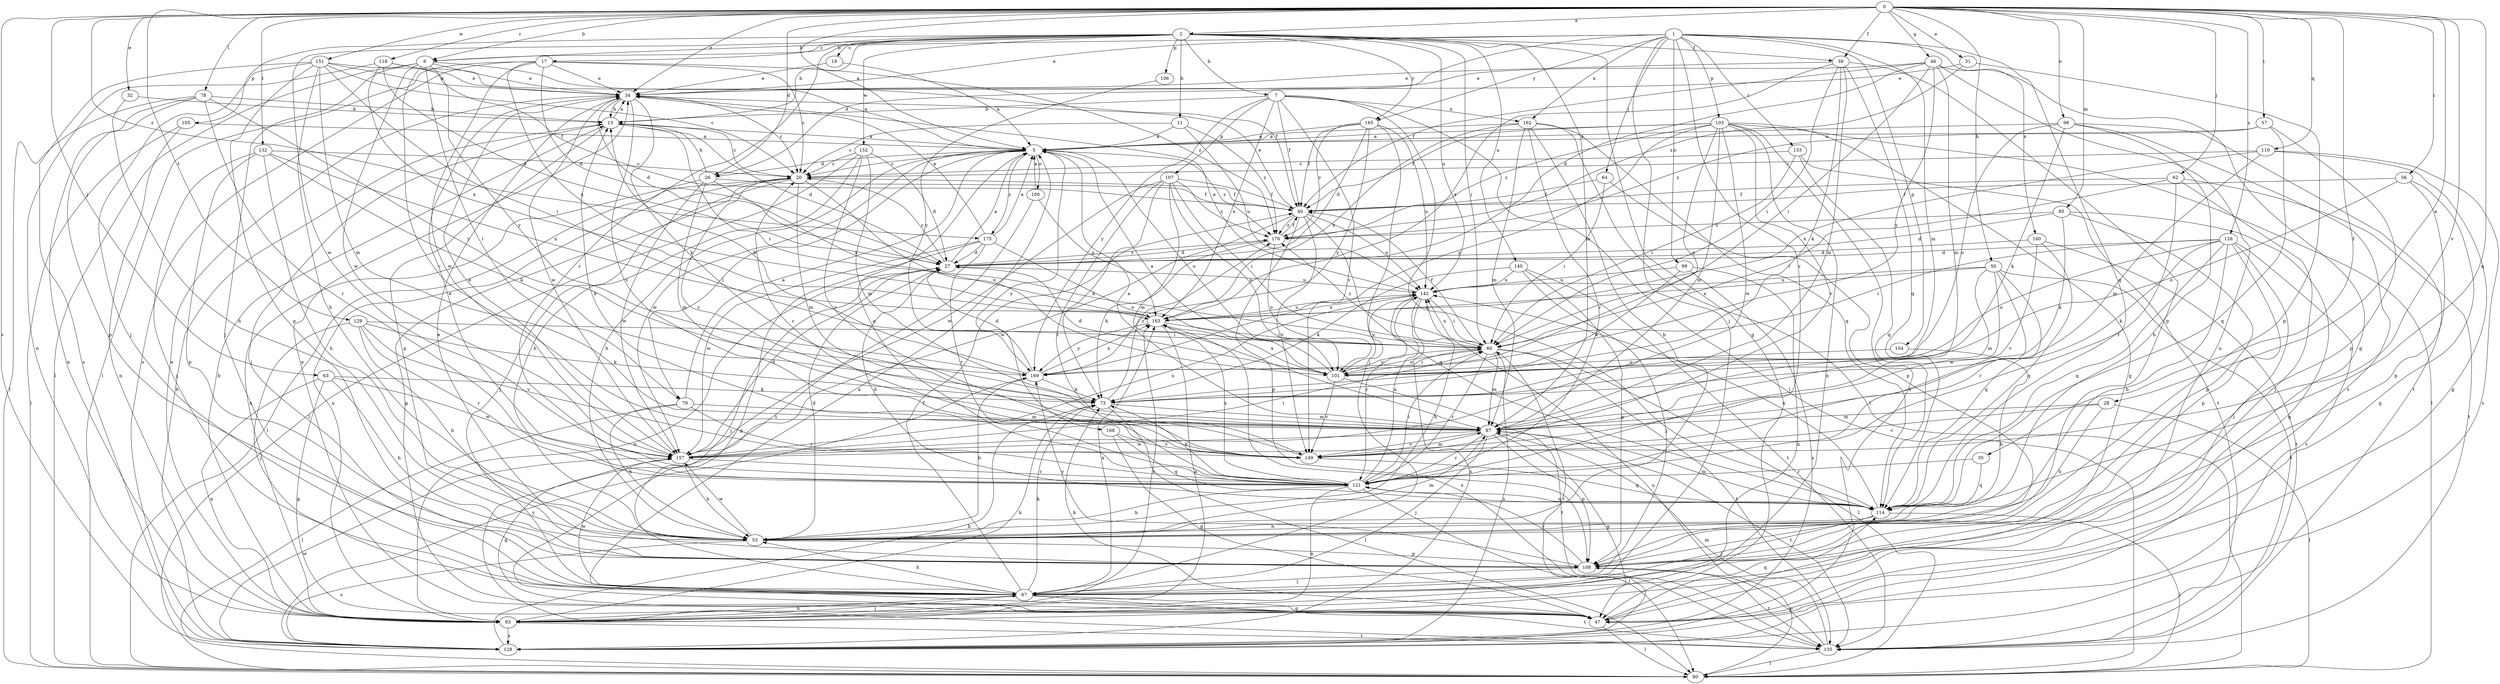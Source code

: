 strict digraph  {
0;
1;
2;
5;
6;
7;
11;
13;
17;
18;
20;
26;
27;
28;
31;
32;
34;
35;
39;
40;
46;
47;
50;
53;
56;
57;
60;
62;
63;
64;
67;
73;
78;
79;
80;
85;
87;
93;
98;
99;
100;
101;
103;
104;
105;
106;
107;
108;
110;
114;
118;
121;
126;
128;
129;
132;
133;
135;
140;
142;
149;
151;
152;
157;
160;
162;
163;
165;
168;
169;
175;
176;
0 -> 2  [label=a];
0 -> 5  [label=a];
0 -> 6  [label=b];
0 -> 26  [label=d];
0 -> 28  [label=e];
0 -> 31  [label=e];
0 -> 32  [label=e];
0 -> 34  [label=e];
0 -> 35  [label=f];
0 -> 39  [label=f];
0 -> 46  [label=g];
0 -> 50  [label=h];
0 -> 56  [label=i];
0 -> 57  [label=i];
0 -> 62  [label=j];
0 -> 63  [label=j];
0 -> 78  [label=l];
0 -> 85  [label=m];
0 -> 98  [label=o];
0 -> 110  [label=q];
0 -> 114  [label=q];
0 -> 118  [label=r];
0 -> 126  [label=s];
0 -> 128  [label=s];
0 -> 129  [label=t];
0 -> 132  [label=t];
0 -> 149  [label=v];
0 -> 151  [label=w];
0 -> 175  [label=z];
1 -> 6  [label=b];
1 -> 26  [label=d];
1 -> 34  [label=e];
1 -> 64  [label=j];
1 -> 67  [label=j];
1 -> 87  [label=m];
1 -> 99  [label=o];
1 -> 103  [label=p];
1 -> 104  [label=p];
1 -> 114  [label=q];
1 -> 121  [label=r];
1 -> 133  [label=t];
1 -> 160  [label=x];
1 -> 162  [label=x];
1 -> 165  [label=y];
2 -> 6  [label=b];
2 -> 7  [label=b];
2 -> 11  [label=b];
2 -> 13  [label=b];
2 -> 17  [label=c];
2 -> 18  [label=c];
2 -> 39  [label=f];
2 -> 47  [label=g];
2 -> 60  [label=i];
2 -> 87  [label=m];
2 -> 105  [label=p];
2 -> 106  [label=p];
2 -> 121  [label=r];
2 -> 140  [label=u];
2 -> 142  [label=u];
2 -> 152  [label=w];
2 -> 157  [label=w];
2 -> 165  [label=y];
5 -> 20  [label=c];
5 -> 26  [label=d];
5 -> 53  [label=h];
5 -> 79  [label=l];
5 -> 100  [label=o];
5 -> 101  [label=o];
5 -> 157  [label=w];
5 -> 168  [label=y];
5 -> 175  [label=z];
5 -> 176  [label=z];
6 -> 34  [label=e];
6 -> 40  [label=f];
6 -> 67  [label=j];
6 -> 79  [label=l];
6 -> 80  [label=l];
6 -> 149  [label=v];
6 -> 157  [label=w];
6 -> 169  [label=y];
7 -> 13  [label=b];
7 -> 40  [label=f];
7 -> 80  [label=l];
7 -> 107  [label=p];
7 -> 114  [label=q];
7 -> 149  [label=v];
7 -> 162  [label=x];
7 -> 163  [label=x];
7 -> 169  [label=y];
11 -> 5  [label=a];
11 -> 20  [label=c];
11 -> 142  [label=u];
11 -> 176  [label=z];
13 -> 5  [label=a];
13 -> 20  [label=c];
13 -> 27  [label=d];
13 -> 34  [label=e];
13 -> 60  [label=i];
13 -> 67  [label=j];
13 -> 108  [label=p];
17 -> 20  [label=c];
17 -> 27  [label=d];
17 -> 34  [label=e];
17 -> 80  [label=l];
17 -> 128  [label=s];
17 -> 157  [label=w];
17 -> 163  [label=x];
17 -> 176  [label=z];
18 -> 5  [label=a];
18 -> 34  [label=e];
20 -> 40  [label=f];
20 -> 47  [label=g];
20 -> 67  [label=j];
20 -> 80  [label=l];
20 -> 87  [label=m];
20 -> 93  [label=n];
20 -> 101  [label=o];
26 -> 13  [label=b];
26 -> 40  [label=f];
26 -> 87  [label=m];
26 -> 93  [label=n];
26 -> 157  [label=w];
26 -> 163  [label=x];
27 -> 5  [label=a];
27 -> 20  [label=c];
27 -> 67  [label=j];
27 -> 93  [label=n];
27 -> 142  [label=u];
27 -> 176  [label=z];
28 -> 53  [label=h];
28 -> 80  [label=l];
28 -> 87  [label=m];
28 -> 149  [label=v];
31 -> 34  [label=e];
31 -> 108  [label=p];
31 -> 176  [label=z];
32 -> 13  [label=b];
32 -> 53  [label=h];
34 -> 13  [label=b];
34 -> 20  [label=c];
34 -> 27  [label=d];
34 -> 73  [label=k];
34 -> 149  [label=v];
34 -> 157  [label=w];
35 -> 114  [label=q];
35 -> 121  [label=r];
39 -> 34  [label=e];
39 -> 60  [label=i];
39 -> 73  [label=k];
39 -> 87  [label=m];
39 -> 108  [label=p];
39 -> 114  [label=q];
39 -> 163  [label=x];
40 -> 34  [label=e];
40 -> 108  [label=p];
40 -> 114  [label=q];
40 -> 142  [label=u];
40 -> 149  [label=v];
40 -> 157  [label=w];
40 -> 176  [label=z];
46 -> 27  [label=d];
46 -> 34  [label=e];
46 -> 40  [label=f];
46 -> 47  [label=g];
46 -> 60  [label=i];
46 -> 87  [label=m];
46 -> 93  [label=n];
46 -> 169  [label=y];
47 -> 5  [label=a];
47 -> 34  [label=e];
47 -> 73  [label=k];
47 -> 80  [label=l];
47 -> 114  [label=q];
50 -> 87  [label=m];
50 -> 114  [label=q];
50 -> 121  [label=r];
50 -> 135  [label=t];
50 -> 142  [label=u];
50 -> 157  [label=w];
50 -> 163  [label=x];
53 -> 27  [label=d];
53 -> 87  [label=m];
53 -> 108  [label=p];
53 -> 128  [label=s];
53 -> 157  [label=w];
56 -> 40  [label=f];
56 -> 47  [label=g];
56 -> 101  [label=o];
56 -> 108  [label=p];
57 -> 5  [label=a];
57 -> 108  [label=p];
57 -> 114  [label=q];
57 -> 176  [label=z];
60 -> 40  [label=f];
60 -> 80  [label=l];
60 -> 87  [label=m];
60 -> 101  [label=o];
60 -> 121  [label=r];
60 -> 128  [label=s];
60 -> 135  [label=t];
60 -> 142  [label=u];
60 -> 169  [label=y];
60 -> 176  [label=z];
62 -> 40  [label=f];
62 -> 60  [label=i];
62 -> 67  [label=j];
62 -> 121  [label=r];
62 -> 135  [label=t];
63 -> 47  [label=g];
63 -> 53  [label=h];
63 -> 73  [label=k];
63 -> 93  [label=n];
63 -> 157  [label=w];
64 -> 40  [label=f];
64 -> 60  [label=i];
64 -> 108  [label=p];
67 -> 40  [label=f];
67 -> 47  [label=g];
67 -> 53  [label=h];
67 -> 73  [label=k];
67 -> 93  [label=n];
67 -> 135  [label=t];
67 -> 157  [label=w];
67 -> 163  [label=x];
73 -> 80  [label=l];
73 -> 87  [label=m];
73 -> 176  [label=z];
78 -> 13  [label=b];
78 -> 80  [label=l];
78 -> 93  [label=n];
78 -> 108  [label=p];
78 -> 121  [label=r];
78 -> 169  [label=y];
79 -> 5  [label=a];
79 -> 53  [label=h];
79 -> 80  [label=l];
79 -> 87  [label=m];
79 -> 121  [label=r];
80 -> 142  [label=u];
85 -> 27  [label=d];
85 -> 47  [label=g];
85 -> 73  [label=k];
85 -> 108  [label=p];
85 -> 176  [label=z];
87 -> 5  [label=a];
87 -> 20  [label=c];
87 -> 47  [label=g];
87 -> 67  [label=j];
87 -> 108  [label=p];
87 -> 121  [label=r];
87 -> 135  [label=t];
87 -> 149  [label=v];
87 -> 157  [label=w];
93 -> 13  [label=b];
93 -> 34  [label=e];
93 -> 67  [label=j];
93 -> 73  [label=k];
93 -> 128  [label=s];
93 -> 135  [label=t];
93 -> 163  [label=x];
98 -> 5  [label=a];
98 -> 53  [label=h];
98 -> 73  [label=k];
98 -> 101  [label=o];
98 -> 128  [label=s];
98 -> 135  [label=t];
99 -> 73  [label=k];
99 -> 93  [label=n];
99 -> 128  [label=s];
99 -> 142  [label=u];
100 -> 5  [label=a];
100 -> 135  [label=t];
100 -> 163  [label=x];
101 -> 5  [label=a];
101 -> 27  [label=d];
101 -> 60  [label=i];
101 -> 135  [label=t];
101 -> 142  [label=u];
101 -> 149  [label=v];
101 -> 163  [label=x];
103 -> 5  [label=a];
103 -> 40  [label=f];
103 -> 47  [label=g];
103 -> 80  [label=l];
103 -> 87  [label=m];
103 -> 93  [label=n];
103 -> 101  [label=o];
103 -> 128  [label=s];
103 -> 149  [label=v];
103 -> 157  [label=w];
103 -> 169  [label=y];
103 -> 176  [label=z];
104 -> 53  [label=h];
104 -> 101  [label=o];
105 -> 5  [label=a];
105 -> 80  [label=l];
105 -> 93  [label=n];
106 -> 169  [label=y];
107 -> 40  [label=f];
107 -> 60  [label=i];
107 -> 73  [label=k];
107 -> 87  [label=m];
107 -> 101  [label=o];
107 -> 121  [label=r];
107 -> 157  [label=w];
107 -> 176  [label=z];
108 -> 34  [label=e];
108 -> 67  [label=j];
108 -> 121  [label=r];
108 -> 135  [label=t];
108 -> 169  [label=y];
110 -> 20  [label=c];
110 -> 47  [label=g];
110 -> 87  [label=m];
110 -> 128  [label=s];
110 -> 163  [label=x];
114 -> 27  [label=d];
114 -> 53  [label=h];
114 -> 67  [label=j];
114 -> 80  [label=l];
114 -> 87  [label=m];
114 -> 142  [label=u];
118 -> 27  [label=d];
118 -> 34  [label=e];
118 -> 40  [label=f];
118 -> 93  [label=n];
118 -> 163  [label=x];
121 -> 5  [label=a];
121 -> 34  [label=e];
121 -> 53  [label=h];
121 -> 60  [label=i];
121 -> 73  [label=k];
121 -> 80  [label=l];
121 -> 93  [label=n];
121 -> 114  [label=q];
121 -> 142  [label=u];
121 -> 163  [label=x];
126 -> 27  [label=d];
126 -> 53  [label=h];
126 -> 60  [label=i];
126 -> 67  [label=j];
126 -> 73  [label=k];
126 -> 101  [label=o];
126 -> 108  [label=p];
126 -> 114  [label=q];
126 -> 128  [label=s];
128 -> 13  [label=b];
128 -> 60  [label=i];
128 -> 73  [label=k];
128 -> 157  [label=w];
128 -> 169  [label=y];
129 -> 53  [label=h];
129 -> 60  [label=i];
129 -> 67  [label=j];
129 -> 73  [label=k];
129 -> 121  [label=r];
129 -> 149  [label=v];
132 -> 20  [label=c];
132 -> 53  [label=h];
132 -> 67  [label=j];
132 -> 73  [label=k];
132 -> 108  [label=p];
132 -> 163  [label=x];
133 -> 20  [label=c];
133 -> 60  [label=i];
133 -> 114  [label=q];
133 -> 135  [label=t];
135 -> 80  [label=l];
135 -> 87  [label=m];
135 -> 108  [label=p];
135 -> 163  [label=x];
140 -> 67  [label=j];
140 -> 73  [label=k];
140 -> 108  [label=p];
140 -> 135  [label=t];
140 -> 142  [label=u];
142 -> 34  [label=e];
142 -> 53  [label=h];
142 -> 60  [label=i];
142 -> 121  [label=r];
142 -> 128  [label=s];
142 -> 163  [label=x];
149 -> 13  [label=b];
149 -> 20  [label=c];
149 -> 87  [label=m];
149 -> 114  [label=q];
151 -> 5  [label=a];
151 -> 20  [label=c];
151 -> 34  [label=e];
151 -> 53  [label=h];
151 -> 60  [label=i];
151 -> 67  [label=j];
151 -> 87  [label=m];
151 -> 108  [label=p];
151 -> 128  [label=s];
152 -> 20  [label=c];
152 -> 27  [label=d];
152 -> 53  [label=h];
152 -> 80  [label=l];
152 -> 87  [label=m];
152 -> 149  [label=v];
157 -> 27  [label=d];
157 -> 34  [label=e];
157 -> 47  [label=g];
157 -> 53  [label=h];
157 -> 60  [label=i];
157 -> 121  [label=r];
157 -> 142  [label=u];
160 -> 27  [label=d];
160 -> 114  [label=q];
160 -> 135  [label=t];
160 -> 149  [label=v];
162 -> 5  [label=a];
162 -> 53  [label=h];
162 -> 80  [label=l];
162 -> 87  [label=m];
162 -> 114  [label=q];
162 -> 121  [label=r];
162 -> 163  [label=x];
163 -> 60  [label=i];
163 -> 93  [label=n];
163 -> 142  [label=u];
163 -> 169  [label=y];
165 -> 5  [label=a];
165 -> 27  [label=d];
165 -> 40  [label=f];
165 -> 67  [label=j];
165 -> 142  [label=u];
165 -> 169  [label=y];
165 -> 176  [label=z];
168 -> 47  [label=g];
168 -> 114  [label=q];
168 -> 149  [label=v];
169 -> 13  [label=b];
169 -> 27  [label=d];
169 -> 53  [label=h];
169 -> 73  [label=k];
169 -> 163  [label=x];
175 -> 5  [label=a];
175 -> 27  [label=d];
175 -> 34  [label=e];
175 -> 47  [label=g];
175 -> 101  [label=o];
175 -> 121  [label=r];
175 -> 157  [label=w];
176 -> 27  [label=d];
176 -> 40  [label=f];
176 -> 73  [label=k];
176 -> 101  [label=o];
}
